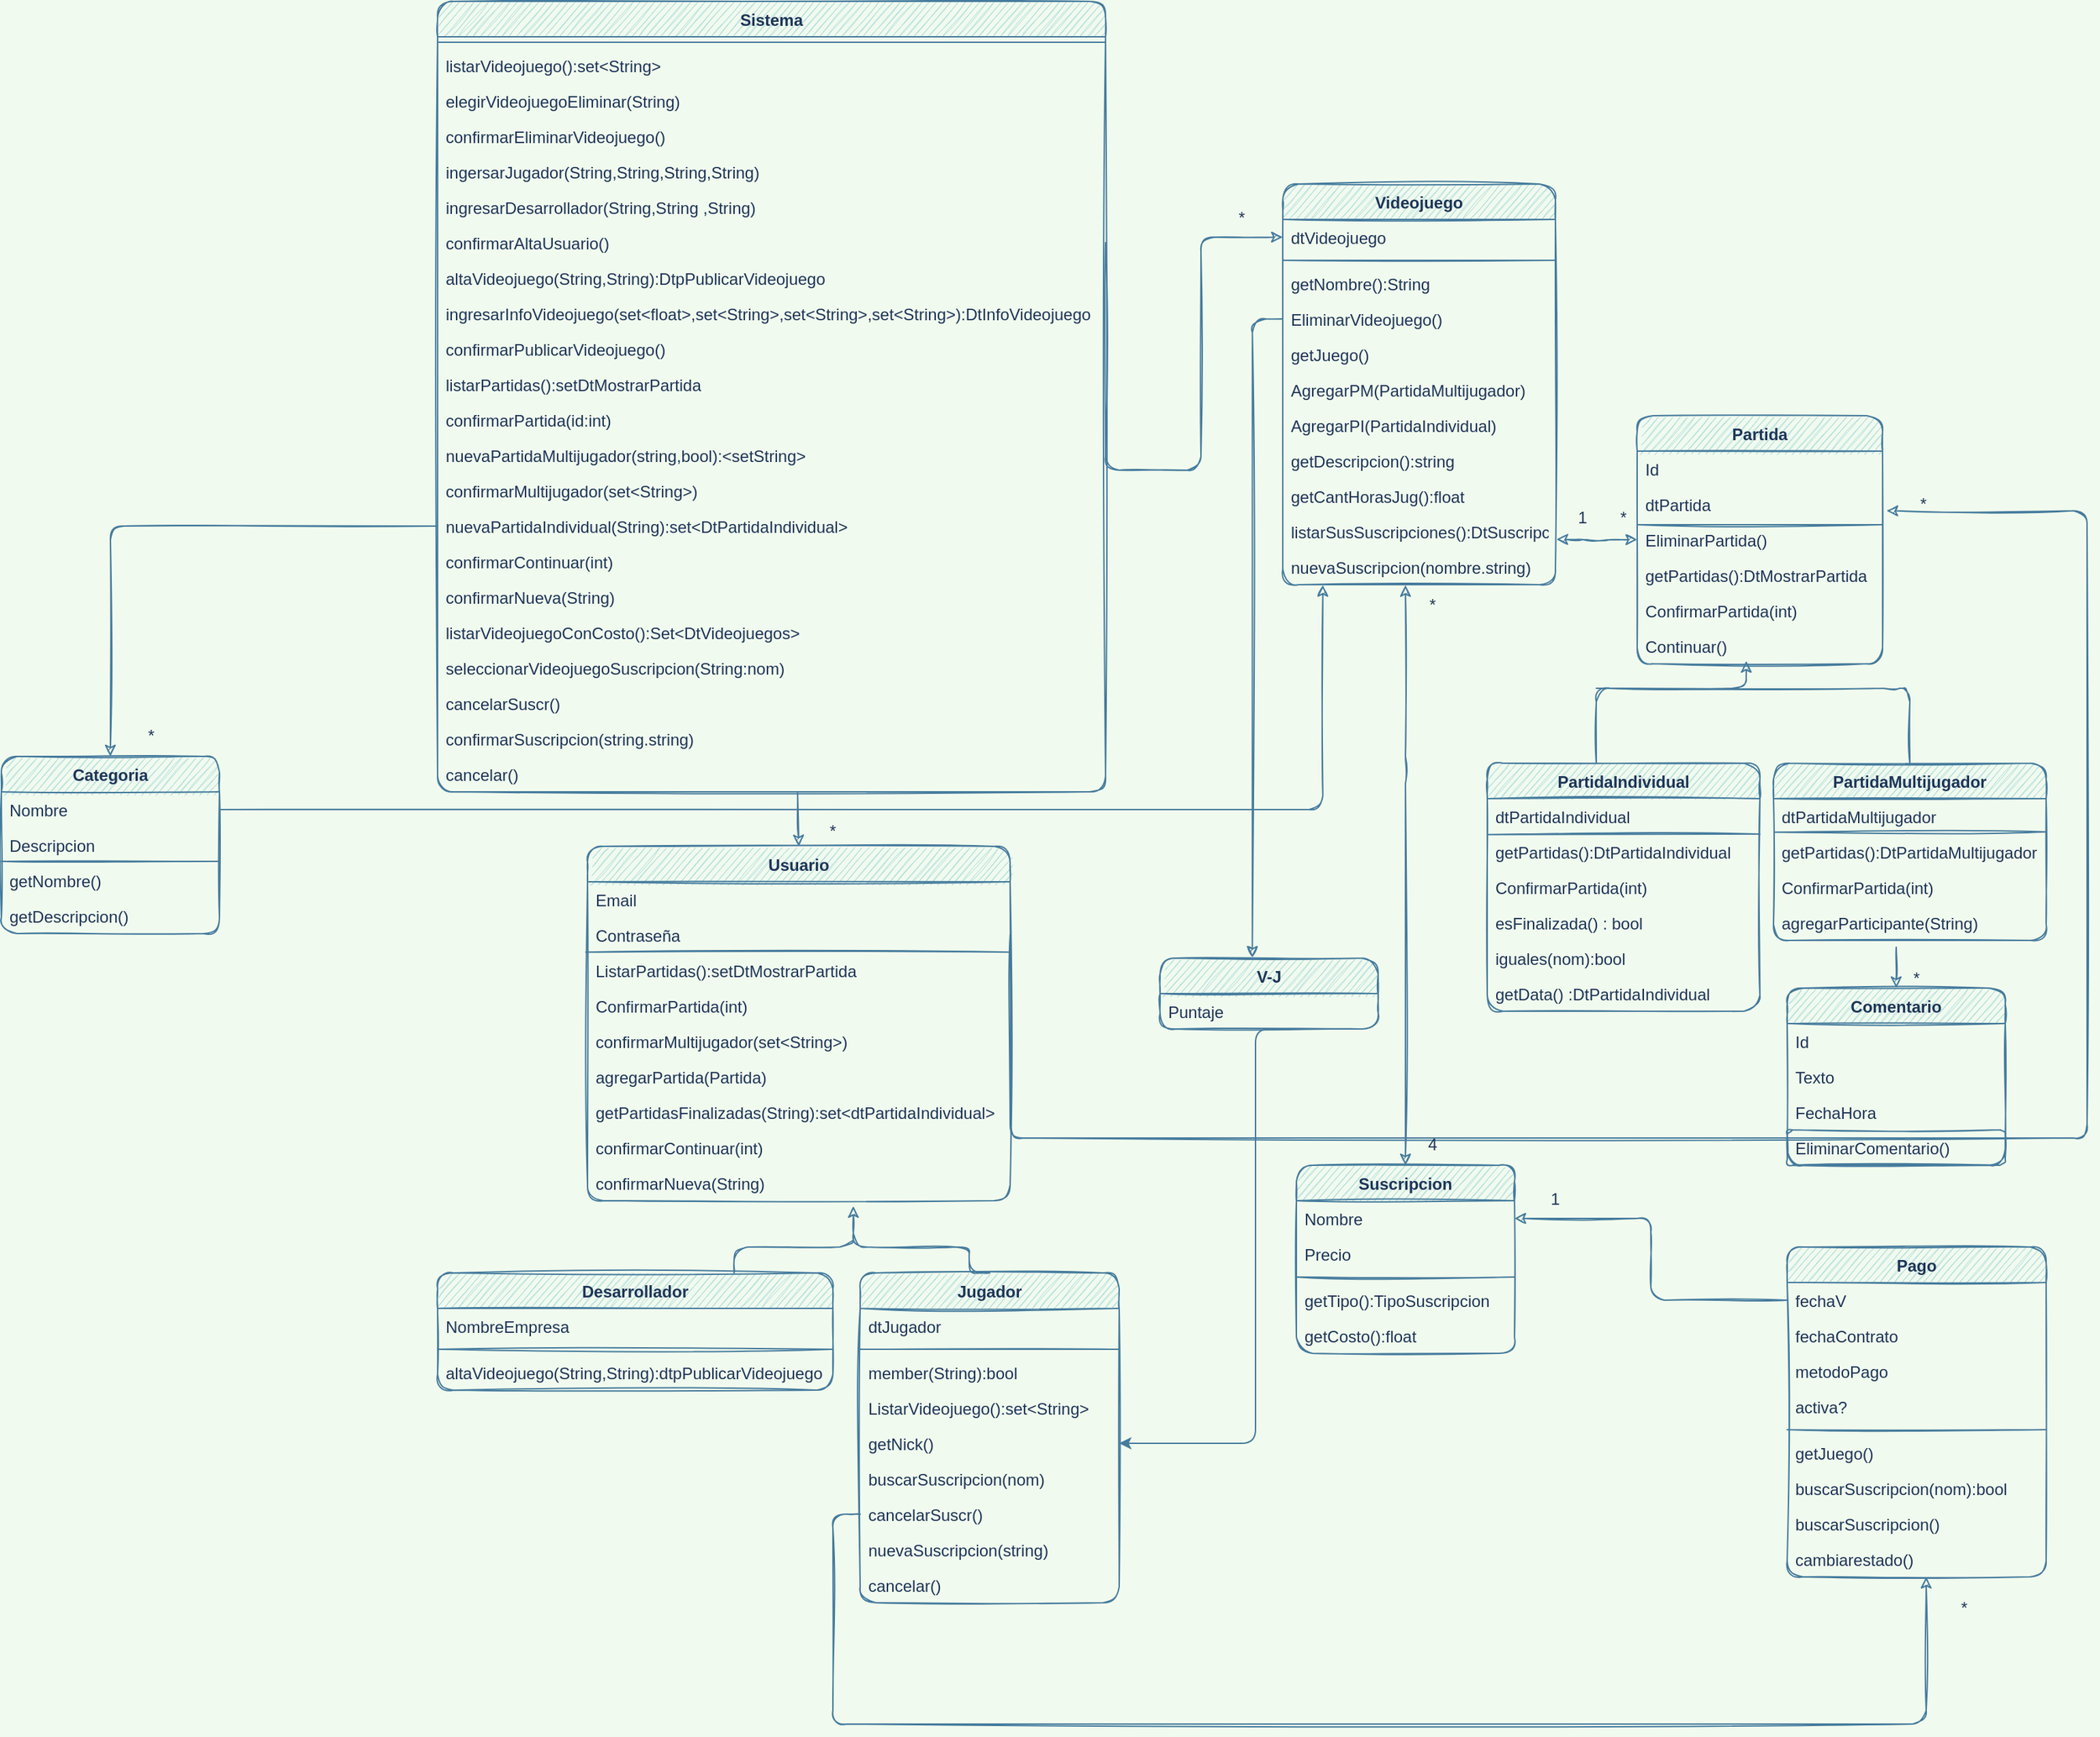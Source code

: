 <mxfile version="15.7.3" type="device"><diagram id="DwYwU3ZU8zMZaToiQi0i" name="Page-1"><mxGraphModel dx="1929" dy="2034" grid="1" gridSize="10" guides="1" tooltips="1" connect="1" arrows="1" fold="1" page="1" pageScale="1" pageWidth="827" pageHeight="1169" background="#F1FAEE" math="0" shadow="0"><root><mxCell id="0"/><mxCell id="1" parent="0"/><mxCell id="QL1wJTZvHjcyCxj9Yh9D-1" value="Sistema" style="swimlane;fontStyle=1;align=center;verticalAlign=top;childLayout=stackLayout;horizontal=1;startSize=26;horizontalStack=0;resizeParent=1;resizeParentMax=0;resizeLast=0;collapsible=1;marginBottom=0;fillColor=#A8DADC;strokeColor=#457B9D;fontColor=#1D3557;sketch=1;rounded=1;" parent="1" vertex="1"><mxGeometry x="-170" y="-234" width="490" height="580" as="geometry"/></mxCell><mxCell id="QL1wJTZvHjcyCxj9Yh9D-3" value="" style="line;strokeWidth=1;fillColor=none;align=left;verticalAlign=middle;spacingTop=-1;spacingLeft=3;spacingRight=3;rotatable=0;labelPosition=right;points=[];portConstraint=eastwest;labelBackgroundColor=#F1FAEE;strokeColor=#457B9D;fontColor=#1D3557;sketch=1;rounded=1;" parent="QL1wJTZvHjcyCxj9Yh9D-1" vertex="1"><mxGeometry y="26" width="490" height="8" as="geometry"/></mxCell><mxCell id="QL1wJTZvHjcyCxj9Yh9D-4" value="listarVideojuego():set&lt;String&gt;" style="text;strokeColor=none;fillColor=none;align=left;verticalAlign=top;spacingLeft=4;spacingRight=4;overflow=hidden;rotatable=0;points=[[0,0.5],[1,0.5]];portConstraint=eastwest;fontColor=#1D3557;sketch=1;rounded=1;" parent="QL1wJTZvHjcyCxj9Yh9D-1" vertex="1"><mxGeometry y="34" width="490" height="26" as="geometry"/></mxCell><mxCell id="QL1wJTZvHjcyCxj9Yh9D-12" value="elegirVideojuegoEliminar(String)" style="text;strokeColor=none;fillColor=none;align=left;verticalAlign=top;spacingLeft=4;spacingRight=4;overflow=hidden;rotatable=0;points=[[0,0.5],[1,0.5]];portConstraint=eastwest;fontColor=#1D3557;sketch=1;rounded=1;" parent="QL1wJTZvHjcyCxj9Yh9D-1" vertex="1"><mxGeometry y="60" width="490" height="26" as="geometry"/></mxCell><mxCell id="QL1wJTZvHjcyCxj9Yh9D-13" value="confirmarEliminarVideojuego()" style="text;strokeColor=none;fillColor=none;align=left;verticalAlign=top;spacingLeft=4;spacingRight=4;overflow=hidden;rotatable=0;points=[[0,0.5],[1,0.5]];portConstraint=eastwest;fontColor=#1D3557;sketch=1;rounded=1;" parent="QL1wJTZvHjcyCxj9Yh9D-1" vertex="1"><mxGeometry y="86" width="490" height="26" as="geometry"/></mxCell><mxCell id="QL1wJTZvHjcyCxj9Yh9D-95" value="ingersarJugador(String,String,String,String)" style="text;strokeColor=none;fillColor=none;align=left;verticalAlign=top;spacingLeft=4;spacingRight=4;overflow=hidden;rotatable=0;points=[[0,0.5],[1,0.5]];portConstraint=eastwest;fontColor=#1D3557;sketch=1;rounded=1;" parent="QL1wJTZvHjcyCxj9Yh9D-1" vertex="1"><mxGeometry y="112" width="490" height="26" as="geometry"/></mxCell><mxCell id="QL1wJTZvHjcyCxj9Yh9D-97" value="ingresarDesarrollador(String,String ,String)" style="text;strokeColor=none;fillColor=none;align=left;verticalAlign=top;spacingLeft=4;spacingRight=4;overflow=hidden;rotatable=0;points=[[0,0.5],[1,0.5]];portConstraint=eastwest;fontColor=#1D3557;sketch=1;rounded=1;" parent="QL1wJTZvHjcyCxj9Yh9D-1" vertex="1"><mxGeometry y="138" width="490" height="26" as="geometry"/></mxCell><mxCell id="QL1wJTZvHjcyCxj9Yh9D-120" value="confirmarAltaUsuario()" style="text;strokeColor=none;fillColor=none;align=left;verticalAlign=top;spacingLeft=4;spacingRight=4;overflow=hidden;rotatable=0;points=[[0,0.5],[1,0.5]];portConstraint=eastwest;fontColor=#1D3557;sketch=1;rounded=1;" parent="QL1wJTZvHjcyCxj9Yh9D-1" vertex="1"><mxGeometry y="164" width="490" height="26" as="geometry"/></mxCell><mxCell id="QL1wJTZvHjcyCxj9Yh9D-125" value="altaVideojuego(String,String):DtpPublicarVideojuego" style="text;strokeColor=none;fillColor=none;align=left;verticalAlign=top;spacingLeft=4;spacingRight=4;overflow=hidden;rotatable=0;points=[[0,0.5],[1,0.5]];portConstraint=eastwest;fontColor=#1D3557;sketch=1;rounded=1;" parent="QL1wJTZvHjcyCxj9Yh9D-1" vertex="1"><mxGeometry y="190" width="490" height="26" as="geometry"/></mxCell><mxCell id="QL1wJTZvHjcyCxj9Yh9D-155" value="ingresarInfoVideojuego(set&lt;float&gt;,set&lt;String&gt;,set&lt;String&gt;,set&lt;String&gt;):DtInfoVideojuego" style="text;strokeColor=none;fillColor=none;align=left;verticalAlign=top;spacingLeft=4;spacingRight=4;overflow=hidden;rotatable=0;points=[[0,0.5],[1,0.5]];portConstraint=eastwest;fontColor=#1D3557;sketch=1;rounded=1;" parent="QL1wJTZvHjcyCxj9Yh9D-1" vertex="1"><mxGeometry y="216" width="490" height="26" as="geometry"/></mxCell><mxCell id="QL1wJTZvHjcyCxj9Yh9D-156" value="confirmarPublicarVideojuego()" style="text;strokeColor=none;fillColor=none;align=left;verticalAlign=top;spacingLeft=4;spacingRight=4;overflow=hidden;rotatable=0;points=[[0,0.5],[1,0.5]];portConstraint=eastwest;fontColor=#1D3557;sketch=1;rounded=1;" parent="QL1wJTZvHjcyCxj9Yh9D-1" vertex="1"><mxGeometry y="242" width="490" height="26" as="geometry"/></mxCell><mxCell id="QL1wJTZvHjcyCxj9Yh9D-157" value="listarPartidas():setDtMostrarPartida" style="text;strokeColor=none;fillColor=none;align=left;verticalAlign=top;spacingLeft=4;spacingRight=4;overflow=hidden;rotatable=0;points=[[0,0.5],[1,0.5]];portConstraint=eastwest;fontColor=#1D3557;sketch=1;rounded=1;" parent="QL1wJTZvHjcyCxj9Yh9D-1" vertex="1"><mxGeometry y="268" width="490" height="26" as="geometry"/></mxCell><mxCell id="QL1wJTZvHjcyCxj9Yh9D-187" value="confirmarPartida(id:int)" style="text;strokeColor=none;fillColor=none;align=left;verticalAlign=top;spacingLeft=4;spacingRight=4;overflow=hidden;rotatable=0;points=[[0,0.5],[1,0.5]];portConstraint=eastwest;fontColor=#1D3557;sketch=1;rounded=1;" parent="QL1wJTZvHjcyCxj9Yh9D-1" vertex="1"><mxGeometry y="294" width="490" height="26" as="geometry"/></mxCell><mxCell id="C5XiFZou4VctJ8rSQoty-22" value="nuevaPartidaMultijugador(string,bool):&lt;setString&gt;" style="text;strokeColor=none;fillColor=none;align=left;verticalAlign=top;spacingLeft=4;spacingRight=4;overflow=hidden;rotatable=0;points=[[0,0.5],[1,0.5]];portConstraint=eastwest;fontColor=#1D3557;sketch=1;rounded=1;" parent="QL1wJTZvHjcyCxj9Yh9D-1" vertex="1"><mxGeometry y="320" width="490" height="26" as="geometry"/></mxCell><mxCell id="C5XiFZou4VctJ8rSQoty-24" value="confirmarMultijugador(set&lt;String&gt;)" style="text;strokeColor=none;fillColor=none;align=left;verticalAlign=top;spacingLeft=4;spacingRight=4;overflow=hidden;rotatable=0;points=[[0,0.5],[1,0.5]];portConstraint=eastwest;fontColor=#1D3557;sketch=1;rounded=1;" parent="QL1wJTZvHjcyCxj9Yh9D-1" vertex="1"><mxGeometry y="346" width="490" height="26" as="geometry"/></mxCell><mxCell id="C5XiFZou4VctJ8rSQoty-29" value="nuevaPartidaIndividual(String):set&lt;DtPartidaIndividual&gt;" style="text;strokeColor=none;fillColor=none;align=left;verticalAlign=top;spacingLeft=4;spacingRight=4;overflow=hidden;rotatable=0;points=[[0,0.5],[1,0.5]];portConstraint=eastwest;fontColor=#1D3557;sketch=1;rounded=1;" parent="QL1wJTZvHjcyCxj9Yh9D-1" vertex="1"><mxGeometry y="372" width="490" height="26" as="geometry"/></mxCell><mxCell id="C5XiFZou4VctJ8rSQoty-36" value="confirmarContinuar(int)" style="text;strokeColor=none;fillColor=none;align=left;verticalAlign=top;spacingLeft=4;spacingRight=4;overflow=hidden;rotatable=0;points=[[0,0.5],[1,0.5]];portConstraint=eastwest;fontColor=#1D3557;sketch=1;rounded=1;" parent="QL1wJTZvHjcyCxj9Yh9D-1" vertex="1"><mxGeometry y="398" width="490" height="26" as="geometry"/></mxCell><mxCell id="C5XiFZou4VctJ8rSQoty-41" value="confirmarNueva(String)" style="text;strokeColor=none;fillColor=none;align=left;verticalAlign=top;spacingLeft=4;spacingRight=4;overflow=hidden;rotatable=0;points=[[0,0.5],[1,0.5]];portConstraint=eastwest;fontColor=#1D3557;sketch=1;rounded=1;" parent="QL1wJTZvHjcyCxj9Yh9D-1" vertex="1"><mxGeometry y="424" width="490" height="26" as="geometry"/></mxCell><mxCell id="A6i0lLrPdNriox_6P2C6-1" value="listarVideojuegoConCosto():Set&lt;DtVideojuegos&gt;" style="text;strokeColor=none;fillColor=none;align=left;verticalAlign=top;spacingLeft=4;spacingRight=4;overflow=hidden;rotatable=0;points=[[0,0.5],[1,0.5]];portConstraint=eastwest;fontColor=#1D3557;sketch=1;rounded=1;" parent="QL1wJTZvHjcyCxj9Yh9D-1" vertex="1"><mxGeometry y="450" width="490" height="26" as="geometry"/></mxCell><mxCell id="A6i0lLrPdNriox_6P2C6-18" value="seleccionarVideojuegoSuscripcion(String:nom)" style="text;strokeColor=none;fillColor=none;align=left;verticalAlign=top;spacingLeft=4;spacingRight=4;overflow=hidden;rotatable=0;points=[[0,0.5],[1,0.5]];portConstraint=eastwest;fontColor=#1D3557;sketch=1;rounded=1;" parent="QL1wJTZvHjcyCxj9Yh9D-1" vertex="1"><mxGeometry y="476" width="490" height="26" as="geometry"/></mxCell><mxCell id="A6i0lLrPdNriox_6P2C6-27" value="cancelarSuscr()" style="text;strokeColor=none;fillColor=none;align=left;verticalAlign=top;spacingLeft=4;spacingRight=4;overflow=hidden;rotatable=0;points=[[0,0.5],[1,0.5]];portConstraint=eastwest;fontColor=#1D3557;sketch=1;rounded=1;" parent="QL1wJTZvHjcyCxj9Yh9D-1" vertex="1"><mxGeometry y="502" width="490" height="26" as="geometry"/></mxCell><mxCell id="A6i0lLrPdNriox_6P2C6-32" value="confirmarSuscripcion(string.string)" style="text;strokeColor=none;fillColor=none;align=left;verticalAlign=top;spacingLeft=4;spacingRight=4;overflow=hidden;rotatable=0;points=[[0,0.5],[1,0.5]];portConstraint=eastwest;fontColor=#1D3557;sketch=1;rounded=1;" parent="QL1wJTZvHjcyCxj9Yh9D-1" vertex="1"><mxGeometry y="528" width="490" height="26" as="geometry"/></mxCell><mxCell id="A6i0lLrPdNriox_6P2C6-35" value="cancelar()" style="text;strokeColor=none;fillColor=none;align=left;verticalAlign=top;spacingLeft=4;spacingRight=4;overflow=hidden;rotatable=0;points=[[0,0.5],[1,0.5]];portConstraint=eastwest;fontColor=#1D3557;sketch=1;rounded=1;" parent="QL1wJTZvHjcyCxj9Yh9D-1" vertex="1"><mxGeometry y="554" width="490" height="26" as="geometry"/></mxCell><mxCell id="QL1wJTZvHjcyCxj9Yh9D-8" value="Videojuego" style="swimlane;fontStyle=1;align=center;verticalAlign=top;childLayout=stackLayout;horizontal=1;startSize=26;horizontalStack=0;resizeParent=1;resizeParentMax=0;resizeLast=0;collapsible=1;marginBottom=0;fillColor=#A8DADC;strokeColor=#457B9D;fontColor=#1D3557;sketch=1;rounded=1;" parent="1" vertex="1"><mxGeometry x="450" y="-100" width="200" height="294" as="geometry"/></mxCell><mxCell id="QL1wJTZvHjcyCxj9Yh9D-9" value="dtVideojuego" style="text;strokeColor=none;fillColor=none;align=left;verticalAlign=top;spacingLeft=4;spacingRight=4;overflow=hidden;rotatable=0;points=[[0,0.5],[1,0.5]];portConstraint=eastwest;fontColor=#1D3557;sketch=1;rounded=1;" parent="QL1wJTZvHjcyCxj9Yh9D-8" vertex="1"><mxGeometry y="26" width="200" height="26" as="geometry"/></mxCell><mxCell id="QL1wJTZvHjcyCxj9Yh9D-10" value="" style="line;strokeWidth=1;fillColor=none;align=left;verticalAlign=middle;spacingTop=-1;spacingLeft=3;spacingRight=3;rotatable=0;labelPosition=right;points=[];portConstraint=eastwest;labelBackgroundColor=#F1FAEE;strokeColor=#457B9D;fontColor=#1D3557;sketch=1;rounded=1;" parent="QL1wJTZvHjcyCxj9Yh9D-8" vertex="1"><mxGeometry y="52" width="200" height="8" as="geometry"/></mxCell><mxCell id="QL1wJTZvHjcyCxj9Yh9D-11" value="getNombre():String" style="text;strokeColor=none;fillColor=none;align=left;verticalAlign=top;spacingLeft=4;spacingRight=4;overflow=hidden;rotatable=0;points=[[0,0.5],[1,0.5]];portConstraint=eastwest;fontColor=#1D3557;sketch=1;rounded=1;" parent="QL1wJTZvHjcyCxj9Yh9D-8" vertex="1"><mxGeometry y="60" width="200" height="26" as="geometry"/></mxCell><mxCell id="QL1wJTZvHjcyCxj9Yh9D-31" value="EliminarVideojuego()" style="text;strokeColor=none;fillColor=none;align=left;verticalAlign=top;spacingLeft=4;spacingRight=4;overflow=hidden;rotatable=0;points=[[0,0.5],[1,0.5]];portConstraint=eastwest;fontColor=#1D3557;sketch=1;rounded=1;" parent="QL1wJTZvHjcyCxj9Yh9D-8" vertex="1"><mxGeometry y="86" width="200" height="26" as="geometry"/></mxCell><mxCell id="C5XiFZou4VctJ8rSQoty-21" value="getJuego()" style="text;strokeColor=none;fillColor=none;align=left;verticalAlign=top;spacingLeft=4;spacingRight=4;overflow=hidden;rotatable=0;points=[[0,0.5],[1,0.5]];portConstraint=eastwest;fontColor=#1D3557;sketch=1;rounded=1;" parent="QL1wJTZvHjcyCxj9Yh9D-8" vertex="1"><mxGeometry y="112" width="200" height="26" as="geometry"/></mxCell><mxCell id="C5XiFZou4VctJ8rSQoty-27" value="AgregarPM(PartidaMultijugador)" style="text;strokeColor=none;fillColor=none;align=left;verticalAlign=top;spacingLeft=4;spacingRight=4;overflow=hidden;rotatable=0;points=[[0,0.5],[1,0.5]];portConstraint=eastwest;fontColor=#1D3557;sketch=1;rounded=1;" parent="QL1wJTZvHjcyCxj9Yh9D-8" vertex="1"><mxGeometry y="138" width="200" height="26" as="geometry"/></mxCell><mxCell id="C5XiFZou4VctJ8rSQoty-44" value="AgregarPI(PartidaIndividual)" style="text;strokeColor=none;fillColor=none;align=left;verticalAlign=top;spacingLeft=4;spacingRight=4;overflow=hidden;rotatable=0;points=[[0,0.5],[1,0.5]];portConstraint=eastwest;fontColor=#1D3557;sketch=1;rounded=1;" parent="QL1wJTZvHjcyCxj9Yh9D-8" vertex="1"><mxGeometry y="164" width="200" height="26" as="geometry"/></mxCell><mxCell id="A6i0lLrPdNriox_6P2C6-3" value="getDescripcion():string" style="text;strokeColor=none;fillColor=none;align=left;verticalAlign=top;spacingLeft=4;spacingRight=4;overflow=hidden;rotatable=0;points=[[0,0.5],[1,0.5]];portConstraint=eastwest;fontColor=#1D3557;sketch=1;rounded=1;" parent="QL1wJTZvHjcyCxj9Yh9D-8" vertex="1"><mxGeometry y="190" width="200" height="26" as="geometry"/></mxCell><mxCell id="A6i0lLrPdNriox_6P2C6-4" value="getCantHorasJug():float" style="text;strokeColor=none;fillColor=none;align=left;verticalAlign=top;spacingLeft=4;spacingRight=4;overflow=hidden;rotatable=0;points=[[0,0.5],[1,0.5]];portConstraint=eastwest;fontColor=#1D3557;sketch=1;rounded=1;" parent="QL1wJTZvHjcyCxj9Yh9D-8" vertex="1"><mxGeometry y="216" width="200" height="26" as="geometry"/></mxCell><mxCell id="A6i0lLrPdNriox_6P2C6-5" value="listarSusSuscripciones():DtSuscripcion" style="text;strokeColor=none;fillColor=none;align=left;verticalAlign=top;spacingLeft=4;spacingRight=4;overflow=hidden;rotatable=0;points=[[0,0.5],[1,0.5]];portConstraint=eastwest;fontColor=#1D3557;sketch=1;rounded=1;" parent="QL1wJTZvHjcyCxj9Yh9D-8" vertex="1"><mxGeometry y="242" width="200" height="26" as="geometry"/></mxCell><mxCell id="A6i0lLrPdNriox_6P2C6-33" value="nuevaSuscripcion(nombre.string)" style="text;strokeColor=none;fillColor=none;align=left;verticalAlign=top;spacingLeft=4;spacingRight=4;overflow=hidden;rotatable=0;points=[[0,0.5],[1,0.5]];portConstraint=eastwest;fontColor=#1D3557;sketch=1;rounded=1;" parent="QL1wJTZvHjcyCxj9Yh9D-8" vertex="1"><mxGeometry y="268" width="200" height="26" as="geometry"/></mxCell><mxCell id="QL1wJTZvHjcyCxj9Yh9D-15" value="Partida" style="swimlane;fontStyle=1;align=center;verticalAlign=top;childLayout=stackLayout;horizontal=1;startSize=26;horizontalStack=0;resizeParent=1;resizeParentMax=0;resizeLast=0;collapsible=1;marginBottom=0;fillColor=#A8DADC;strokeColor=#457B9D;fontColor=#1D3557;sketch=1;rounded=1;" parent="1" vertex="1"><mxGeometry x="710" y="70" width="180" height="182" as="geometry"/></mxCell><mxCell id="QL1wJTZvHjcyCxj9Yh9D-16" value="Id" style="text;strokeColor=none;fillColor=none;align=left;verticalAlign=top;spacingLeft=4;spacingRight=4;overflow=hidden;rotatable=0;points=[[0,0.5],[1,0.5]];portConstraint=eastwest;fontColor=#1D3557;sketch=1;rounded=1;" parent="QL1wJTZvHjcyCxj9Yh9D-15" vertex="1"><mxGeometry y="26" width="180" height="26" as="geometry"/></mxCell><mxCell id="QL1wJTZvHjcyCxj9Yh9D-18" value="dtPartida" style="text;strokeColor=none;fillColor=none;align=left;verticalAlign=top;spacingLeft=4;spacingRight=4;overflow=hidden;rotatable=0;points=[[0,0.5],[1,0.5]];portConstraint=eastwest;fontColor=#1D3557;sketch=1;rounded=1;" parent="QL1wJTZvHjcyCxj9Yh9D-15" vertex="1"><mxGeometry y="52" width="180" height="26" as="geometry"/></mxCell><mxCell id="QL1wJTZvHjcyCxj9Yh9D-166" value="EliminarPartida()&#10;" style="text;strokeColor=none;fillColor=none;align=left;verticalAlign=top;spacingLeft=4;spacingRight=4;overflow=hidden;rotatable=0;points=[[0,0.5],[1,0.5]];portConstraint=eastwest;fontColor=#1D3557;sketch=1;rounded=1;" parent="QL1wJTZvHjcyCxj9Yh9D-15" vertex="1"><mxGeometry y="78" width="180" height="26" as="geometry"/></mxCell><mxCell id="QL1wJTZvHjcyCxj9Yh9D-167" value="getPartidas():DtMostrarPartida" style="text;strokeColor=none;fillColor=none;align=left;verticalAlign=top;spacingLeft=4;spacingRight=4;overflow=hidden;rotatable=0;points=[[0,0.5],[1,0.5]];portConstraint=eastwest;fontColor=#1D3557;sketch=1;rounded=1;" parent="QL1wJTZvHjcyCxj9Yh9D-15" vertex="1"><mxGeometry y="104" width="180" height="26" as="geometry"/></mxCell><mxCell id="QL1wJTZvHjcyCxj9Yh9D-168" value="" style="endArrow=none;html=1;rounded=1;labelBackgroundColor=#F1FAEE;strokeColor=#457B9D;fontColor=#1D3557;sketch=1;" parent="QL1wJTZvHjcyCxj9Yh9D-15" edge="1"><mxGeometry width="50" height="50" relative="1" as="geometry"><mxPoint y="80" as="sourcePoint"/><mxPoint x="180" y="80" as="targetPoint"/></mxGeometry></mxCell><mxCell id="QL1wJTZvHjcyCxj9Yh9D-188" value="ConfirmarPartida(int)" style="text;strokeColor=none;fillColor=none;align=left;verticalAlign=top;spacingLeft=4;spacingRight=4;overflow=hidden;rotatable=0;points=[[0,0.5],[1,0.5]];portConstraint=eastwest;fontColor=#1D3557;sketch=1;rounded=1;" parent="QL1wJTZvHjcyCxj9Yh9D-15" vertex="1"><mxGeometry y="130" width="180" height="26" as="geometry"/></mxCell><mxCell id="C5XiFZou4VctJ8rSQoty-40" value="Continuar()" style="text;strokeColor=none;fillColor=none;align=left;verticalAlign=top;spacingLeft=4;spacingRight=4;overflow=hidden;rotatable=0;points=[[0,0.5],[1,0.5]];portConstraint=eastwest;fontColor=#1D3557;sketch=1;rounded=1;" parent="QL1wJTZvHjcyCxj9Yh9D-15" vertex="1"><mxGeometry y="156" width="180" height="26" as="geometry"/></mxCell><mxCell id="QL1wJTZvHjcyCxj9Yh9D-45" style="edgeStyle=orthogonalEdgeStyle;rounded=1;orthogonalLoop=1;jettySize=auto;html=1;exitX=0.5;exitY=0;exitDx=0;exitDy=0;labelBackgroundColor=#F1FAEE;strokeColor=#457B9D;fontColor=#1D3557;sketch=1;" parent="1" edge="1"><mxGeometry relative="1" as="geometry"><mxPoint x="790" y="250" as="targetPoint"/><mxPoint x="680" y="325" as="sourcePoint"/><Array as="points"><mxPoint x="680" y="270"/><mxPoint x="790" y="270"/></Array></mxGeometry></mxCell><mxCell id="QL1wJTZvHjcyCxj9Yh9D-50" style="edgeStyle=orthogonalEdgeStyle;rounded=1;orthogonalLoop=1;jettySize=auto;html=1;exitX=0.5;exitY=0;exitDx=0;exitDy=0;endArrow=none;endFill=0;labelBackgroundColor=#F1FAEE;strokeColor=#457B9D;fontColor=#1D3557;sketch=1;" parent="1" source="QL1wJTZvHjcyCxj9Yh9D-41" edge="1"><mxGeometry relative="1" as="geometry"><mxPoint x="680" y="270" as="targetPoint"/><Array as="points"><mxPoint x="900" y="270"/><mxPoint x="680" y="270"/></Array></mxGeometry></mxCell><mxCell id="QL1wJTZvHjcyCxj9Yh9D-41" value="PartidaMultijugador" style="swimlane;fontStyle=1;align=center;verticalAlign=top;childLayout=stackLayout;horizontal=1;startSize=26;horizontalStack=0;resizeParent=1;resizeParentMax=0;resizeLast=0;collapsible=1;marginBottom=0;fillColor=#A8DADC;strokeColor=#457B9D;fontColor=#1D3557;sketch=1;rounded=1;" parent="1" vertex="1"><mxGeometry x="810" y="325" width="200" height="130" as="geometry"/></mxCell><mxCell id="QL1wJTZvHjcyCxj9Yh9D-42" value="dtPartidaMultijugador" style="text;strokeColor=none;fillColor=none;align=left;verticalAlign=top;spacingLeft=4;spacingRight=4;overflow=hidden;rotatable=0;points=[[0,0.5],[1,0.5]];portConstraint=eastwest;fontColor=#1D3557;sketch=1;rounded=1;" parent="QL1wJTZvHjcyCxj9Yh9D-41" vertex="1"><mxGeometry y="26" width="200" height="26" as="geometry"/></mxCell><mxCell id="QL1wJTZvHjcyCxj9Yh9D-185" value="" style="endArrow=none;html=1;rounded=1;entryX=0.002;entryY=-0.051;entryDx=0;entryDy=0;entryPerimeter=0;exitX=1;exitY=0.936;exitDx=0;exitDy=0;exitPerimeter=0;labelBackgroundColor=#F1FAEE;strokeColor=#457B9D;fontColor=#1D3557;sketch=1;" parent="QL1wJTZvHjcyCxj9Yh9D-41" source="QL1wJTZvHjcyCxj9Yh9D-42" target="QL1wJTZvHjcyCxj9Yh9D-171" edge="1"><mxGeometry width="50" height="50" relative="1" as="geometry"><mxPoint x="199.8" y="50.998" as="sourcePoint"/><mxPoint y="51.986" as="targetPoint"/></mxGeometry></mxCell><mxCell id="QL1wJTZvHjcyCxj9Yh9D-171" value="getPartidas():DtPartidaMultijugador" style="text;strokeColor=none;fillColor=none;align=left;verticalAlign=top;spacingLeft=4;spacingRight=4;overflow=hidden;rotatable=0;points=[[0,0.5],[1,0.5]];portConstraint=eastwest;fontColor=#1D3557;sketch=1;rounded=1;" parent="QL1wJTZvHjcyCxj9Yh9D-41" vertex="1"><mxGeometry y="52" width="200" height="26" as="geometry"/></mxCell><mxCell id="QL1wJTZvHjcyCxj9Yh9D-190" value="ConfirmarPartida(int)" style="text;strokeColor=none;fillColor=none;align=left;verticalAlign=top;spacingLeft=4;spacingRight=4;overflow=hidden;rotatable=0;points=[[0,0.5],[1,0.5]];portConstraint=eastwest;fontColor=#1D3557;sketch=1;rounded=1;" parent="QL1wJTZvHjcyCxj9Yh9D-41" vertex="1"><mxGeometry y="78" width="200" height="26" as="geometry"/></mxCell><mxCell id="C5XiFZou4VctJ8rSQoty-26" value="agregarParticipante(String)" style="text;strokeColor=none;fillColor=none;align=left;verticalAlign=top;spacingLeft=4;spacingRight=4;overflow=hidden;rotatable=0;points=[[0,0.5],[1,0.5]];portConstraint=eastwest;fontColor=#1D3557;sketch=1;rounded=1;" parent="QL1wJTZvHjcyCxj9Yh9D-41" vertex="1"><mxGeometry y="104" width="200" height="26" as="geometry"/></mxCell><mxCell id="QL1wJTZvHjcyCxj9Yh9D-164" style="edgeStyle=orthogonalEdgeStyle;rounded=1;orthogonalLoop=1;jettySize=auto;html=1;exitX=0.5;exitY=0;exitDx=0;exitDy=0;startArrow=classic;startFill=1;endArrow=none;endFill=0;labelBackgroundColor=#F1FAEE;strokeColor=#457B9D;fontColor=#1D3557;sketch=1;" parent="1" source="QL1wJTZvHjcyCxj9Yh9D-51" edge="1"><mxGeometry relative="1" as="geometry"><mxPoint x="900" y="460" as="targetPoint"/></mxGeometry></mxCell><mxCell id="QL1wJTZvHjcyCxj9Yh9D-51" value="Comentario" style="swimlane;fontStyle=1;align=center;verticalAlign=top;childLayout=stackLayout;horizontal=1;startSize=26;horizontalStack=0;resizeParent=1;resizeParentMax=0;resizeLast=0;collapsible=1;marginBottom=0;fillColor=#A8DADC;strokeColor=#457B9D;fontColor=#1D3557;sketch=1;rounded=1;" parent="1" vertex="1"><mxGeometry x="820" y="490" width="160" height="130" as="geometry"/></mxCell><mxCell id="QL1wJTZvHjcyCxj9Yh9D-52" value="Id" style="text;strokeColor=none;fillColor=none;align=left;verticalAlign=top;spacingLeft=4;spacingRight=4;overflow=hidden;rotatable=0;points=[[0,0.5],[1,0.5]];portConstraint=eastwest;fontColor=#1D3557;sketch=1;rounded=1;" parent="QL1wJTZvHjcyCxj9Yh9D-51" vertex="1"><mxGeometry y="26" width="160" height="26" as="geometry"/></mxCell><mxCell id="QL1wJTZvHjcyCxj9Yh9D-53" value="Texto" style="text;strokeColor=none;fillColor=none;align=left;verticalAlign=top;spacingLeft=4;spacingRight=4;overflow=hidden;rotatable=0;points=[[0,0.5],[1,0.5]];portConstraint=eastwest;fontColor=#1D3557;sketch=1;rounded=1;" parent="QL1wJTZvHjcyCxj9Yh9D-51" vertex="1"><mxGeometry y="52" width="160" height="26" as="geometry"/></mxCell><mxCell id="QL1wJTZvHjcyCxj9Yh9D-54" value="FechaHora" style="text;strokeColor=none;fillColor=none;align=left;verticalAlign=top;spacingLeft=4;spacingRight=4;overflow=hidden;rotatable=0;points=[[0,0.5],[1,0.5]];portConstraint=eastwest;fontColor=#1D3557;sketch=1;rounded=1;" parent="QL1wJTZvHjcyCxj9Yh9D-51" vertex="1"><mxGeometry y="78" width="160" height="26" as="geometry"/></mxCell><mxCell id="QL1wJTZvHjcyCxj9Yh9D-55" value="EliminarComentario()" style="text;strokeColor=#457B9D;fillColor=none;align=left;verticalAlign=top;spacingLeft=4;spacingRight=4;overflow=hidden;rotatable=0;points=[[0,0.5],[1,0.5]];portConstraint=eastwest;fontColor=#1D3557;sketch=1;rounded=1;" parent="QL1wJTZvHjcyCxj9Yh9D-51" vertex="1"><mxGeometry y="104" width="160" height="26" as="geometry"/></mxCell><mxCell id="A6i0lLrPdNriox_6P2C6-40" style="edgeStyle=orthogonalEdgeStyle;rounded=1;orthogonalLoop=1;jettySize=auto;html=1;exitX=0.5;exitY=0;exitDx=0;exitDy=0;entryX=0.45;entryY=1.013;entryDx=0;entryDy=0;entryPerimeter=0;endArrow=classic;endFill=1;startArrow=classic;startFill=1;labelBackgroundColor=#F1FAEE;strokeColor=#457B9D;fontColor=#1D3557;sketch=1;" parent="1" source="QL1wJTZvHjcyCxj9Yh9D-57" target="A6i0lLrPdNriox_6P2C6-33" edge="1"><mxGeometry relative="1" as="geometry"><Array as="points"><mxPoint x="540" y="330"/><mxPoint x="540" y="330"/></Array></mxGeometry></mxCell><mxCell id="QL1wJTZvHjcyCxj9Yh9D-57" value="Suscripcion" style="swimlane;fontStyle=1;align=center;verticalAlign=top;childLayout=stackLayout;horizontal=1;startSize=26;horizontalStack=0;resizeParent=1;resizeParentMax=0;resizeLast=0;collapsible=1;marginBottom=0;fillColor=#A8DADC;strokeColor=#457B9D;fontColor=#1D3557;sketch=1;rounded=1;" parent="1" vertex="1"><mxGeometry x="460" y="620" width="160" height="138" as="geometry"/></mxCell><mxCell id="QL1wJTZvHjcyCxj9Yh9D-58" value="Nombre" style="text;strokeColor=none;fillColor=none;align=left;verticalAlign=top;spacingLeft=4;spacingRight=4;overflow=hidden;rotatable=0;points=[[0,0.5],[1,0.5]];portConstraint=eastwest;fontColor=#1D3557;sketch=1;rounded=1;" parent="QL1wJTZvHjcyCxj9Yh9D-57" vertex="1"><mxGeometry y="26" width="160" height="26" as="geometry"/></mxCell><mxCell id="QL1wJTZvHjcyCxj9Yh9D-60" value="Precio" style="text;strokeColor=none;fillColor=none;align=left;verticalAlign=top;spacingLeft=4;spacingRight=4;overflow=hidden;rotatable=0;points=[[0,0.5],[1,0.5]];portConstraint=eastwest;fontColor=#1D3557;sketch=1;rounded=1;" parent="QL1wJTZvHjcyCxj9Yh9D-57" vertex="1"><mxGeometry y="52" width="160" height="26" as="geometry"/></mxCell><mxCell id="A6i0lLrPdNriox_6P2C6-17" value="" style="line;strokeWidth=1;fillColor=none;align=left;verticalAlign=middle;spacingTop=-1;spacingLeft=3;spacingRight=3;rotatable=0;labelPosition=right;points=[];portConstraint=eastwest;labelBackgroundColor=#F1FAEE;strokeColor=#457B9D;fontColor=#1D3557;sketch=1;rounded=1;" parent="QL1wJTZvHjcyCxj9Yh9D-57" vertex="1"><mxGeometry y="78" width="160" height="8" as="geometry"/></mxCell><mxCell id="A6i0lLrPdNriox_6P2C6-15" value="getTipo():TipoSuscripcion" style="text;strokeColor=none;fillColor=none;align=left;verticalAlign=top;spacingLeft=4;spacingRight=4;overflow=hidden;rotatable=0;points=[[0,0.5],[1,0.5]];portConstraint=eastwest;fontColor=#1D3557;sketch=1;rounded=1;" parent="QL1wJTZvHjcyCxj9Yh9D-57" vertex="1"><mxGeometry y="86" width="160" height="26" as="geometry"/></mxCell><mxCell id="A6i0lLrPdNriox_6P2C6-16" value="getCosto():float" style="text;strokeColor=none;fillColor=none;align=left;verticalAlign=top;spacingLeft=4;spacingRight=4;overflow=hidden;rotatable=0;points=[[0,0.5],[1,0.5]];portConstraint=eastwest;fontColor=#1D3557;sketch=1;rounded=1;" parent="QL1wJTZvHjcyCxj9Yh9D-57" vertex="1"><mxGeometry y="112" width="160" height="26" as="geometry"/></mxCell><mxCell id="A6i0lLrPdNriox_6P2C6-45" style="edgeStyle=orthogonalEdgeStyle;rounded=1;orthogonalLoop=1;jettySize=auto;html=1;exitX=0.5;exitY=0;exitDx=0;exitDy=0;entryX=0.539;entryY=1.033;entryDx=0;entryDy=0;entryPerimeter=0;startArrow=classic;startFill=1;endArrow=none;endFill=0;labelBackgroundColor=#F1FAEE;strokeColor=#457B9D;fontColor=#1D3557;sketch=1;" parent="1" source="QL1wJTZvHjcyCxj9Yh9D-90" target="A6i0lLrPdNriox_6P2C6-35" edge="1"><mxGeometry relative="1" as="geometry"/></mxCell><mxCell id="QL1wJTZvHjcyCxj9Yh9D-90" value="Usuario" style="swimlane;fontStyle=1;align=center;verticalAlign=top;childLayout=stackLayout;horizontal=1;startSize=26;horizontalStack=0;resizeParent=1;resizeParentMax=0;resizeLast=0;collapsible=1;marginBottom=0;fillColor=#A8DADC;strokeColor=#457B9D;fontColor=#1D3557;sketch=1;rounded=1;" parent="1" vertex="1"><mxGeometry x="-60" y="386" width="310" height="260" as="geometry"/></mxCell><mxCell id="QL1wJTZvHjcyCxj9Yh9D-91" value="Email" style="text;strokeColor=none;fillColor=none;align=left;verticalAlign=top;spacingLeft=4;spacingRight=4;overflow=hidden;rotatable=0;points=[[0,0.5],[1,0.5]];portConstraint=eastwest;fontColor=#1D3557;sketch=1;rounded=1;" parent="QL1wJTZvHjcyCxj9Yh9D-90" vertex="1"><mxGeometry y="26" width="310" height="26" as="geometry"/></mxCell><mxCell id="QL1wJTZvHjcyCxj9Yh9D-113" value="Contraseña" style="text;strokeColor=none;fillColor=none;align=left;verticalAlign=top;spacingLeft=4;spacingRight=4;overflow=hidden;rotatable=0;points=[[0,0.5],[1,0.5]];portConstraint=eastwest;fontColor=#1D3557;sketch=1;rounded=1;" parent="QL1wJTZvHjcyCxj9Yh9D-90" vertex="1"><mxGeometry y="52" width="310" height="26" as="geometry"/></mxCell><mxCell id="QL1wJTZvHjcyCxj9Yh9D-158" value="ListarPartidas():setDtMostrarPartida" style="text;strokeColor=none;fillColor=none;align=left;verticalAlign=top;spacingLeft=4;spacingRight=4;overflow=hidden;rotatable=0;points=[[0,0.5],[1,0.5]];portConstraint=eastwest;fontColor=#1D3557;sketch=1;rounded=1;" parent="QL1wJTZvHjcyCxj9Yh9D-90" vertex="1"><mxGeometry y="78" width="310" height="26" as="geometry"/></mxCell><mxCell id="QL1wJTZvHjcyCxj9Yh9D-159" value="ConfirmarPartida(int)" style="text;strokeColor=none;fillColor=none;align=left;verticalAlign=top;spacingLeft=4;spacingRight=4;overflow=hidden;rotatable=0;points=[[0,0.5],[1,0.5]];portConstraint=eastwest;fontColor=#1D3557;sketch=1;rounded=1;" parent="QL1wJTZvHjcyCxj9Yh9D-90" vertex="1"><mxGeometry y="104" width="310" height="26" as="geometry"/></mxCell><mxCell id="QL1wJTZvHjcyCxj9Yh9D-161" value="" style="endArrow=none;html=1;rounded=1;exitX=-0.004;exitY=-0.016;exitDx=0;exitDy=0;exitPerimeter=0;entryX=0.998;entryY=-0.016;entryDx=0;entryDy=0;entryPerimeter=0;labelBackgroundColor=#F1FAEE;strokeColor=#457B9D;fontColor=#1D3557;sketch=1;" parent="QL1wJTZvHjcyCxj9Yh9D-90" source="QL1wJTZvHjcyCxj9Yh9D-158" target="QL1wJTZvHjcyCxj9Yh9D-158" edge="1"><mxGeometry width="50" height="50" relative="1" as="geometry"><mxPoint x="90" y="60" as="sourcePoint"/><mxPoint x="140" y="10" as="targetPoint"/></mxGeometry></mxCell><mxCell id="C5XiFZou4VctJ8rSQoty-25" value="confirmarMultijugador(set&lt;String&gt;)" style="text;strokeColor=none;fillColor=none;align=left;verticalAlign=top;spacingLeft=4;spacingRight=4;overflow=hidden;rotatable=0;points=[[0,0.5],[1,0.5]];portConstraint=eastwest;fontColor=#1D3557;sketch=1;rounded=1;" parent="QL1wJTZvHjcyCxj9Yh9D-90" vertex="1"><mxGeometry y="130" width="310" height="26" as="geometry"/></mxCell><mxCell id="C5XiFZou4VctJ8rSQoty-28" value="agregarPartida(Partida)" style="text;strokeColor=none;fillColor=none;align=left;verticalAlign=top;spacingLeft=4;spacingRight=4;overflow=hidden;rotatable=0;points=[[0,0.5],[1,0.5]];portConstraint=eastwest;fontColor=#1D3557;sketch=1;rounded=1;" parent="QL1wJTZvHjcyCxj9Yh9D-90" vertex="1"><mxGeometry y="156" width="310" height="26" as="geometry"/></mxCell><mxCell id="C5XiFZou4VctJ8rSQoty-30" value="getPartidasFinalizadas(String):set&lt;dtPartidaIndividual&gt;" style="text;strokeColor=none;fillColor=none;align=left;verticalAlign=top;spacingLeft=4;spacingRight=4;overflow=hidden;rotatable=0;points=[[0,0.5],[1,0.5]];portConstraint=eastwest;fontColor=#1D3557;sketch=1;rounded=1;" parent="QL1wJTZvHjcyCxj9Yh9D-90" vertex="1"><mxGeometry y="182" width="310" height="26" as="geometry"/></mxCell><mxCell id="C5XiFZou4VctJ8rSQoty-38" value="confirmarContinuar(int)" style="text;strokeColor=none;fillColor=none;align=left;verticalAlign=top;spacingLeft=4;spacingRight=4;overflow=hidden;rotatable=0;points=[[0,0.5],[1,0.5]];portConstraint=eastwest;fontColor=#1D3557;sketch=1;rounded=1;" parent="QL1wJTZvHjcyCxj9Yh9D-90" vertex="1"><mxGeometry y="208" width="310" height="26" as="geometry"/></mxCell><mxCell id="C5XiFZou4VctJ8rSQoty-43" value="confirmarNueva(String)" style="text;strokeColor=none;fillColor=none;align=left;verticalAlign=top;spacingLeft=4;spacingRight=4;overflow=hidden;rotatable=0;points=[[0,0.5],[1,0.5]];portConstraint=eastwest;fontColor=#1D3557;sketch=1;rounded=1;" parent="QL1wJTZvHjcyCxj9Yh9D-90" vertex="1"><mxGeometry y="234" width="310" height="26" as="geometry"/></mxCell><mxCell id="QL1wJTZvHjcyCxj9Yh9D-118" style="edgeStyle=orthogonalEdgeStyle;rounded=1;orthogonalLoop=1;jettySize=auto;html=1;exitX=0.75;exitY=0;exitDx=0;exitDy=0;startArrow=none;startFill=0;endArrow=none;endFill=0;labelBackgroundColor=#F1FAEE;strokeColor=#457B9D;fontColor=#1D3557;sketch=1;" parent="1" source="QL1wJTZvHjcyCxj9Yh9D-127" edge="1"><mxGeometry relative="1" as="geometry"><mxPoint x="40" y="589" as="sourcePoint"/><mxPoint x="135" y="670" as="targetPoint"/><Array as="points"><mxPoint x="48" y="680"/><mxPoint x="135" y="680"/></Array></mxGeometry></mxCell><mxCell id="QL1wJTZvHjcyCxj9Yh9D-119" style="edgeStyle=orthogonalEdgeStyle;rounded=1;orthogonalLoop=1;jettySize=auto;html=1;exitX=0.5;exitY=0;exitDx=0;exitDy=0;startArrow=none;startFill=0;endArrow=classic;endFill=1;labelBackgroundColor=#F1FAEE;strokeColor=#457B9D;fontColor=#1D3557;sketch=1;" parent="1" source="QL1wJTZvHjcyCxj9Yh9D-114" edge="1"><mxGeometry relative="1" as="geometry"><mxPoint x="135" y="650" as="targetPoint"/><Array as="points"><mxPoint x="220" y="699"/><mxPoint x="220" y="680"/><mxPoint x="135" y="680"/></Array></mxGeometry></mxCell><mxCell id="QL1wJTZvHjcyCxj9Yh9D-114" value="Jugador" style="swimlane;fontStyle=1;align=center;verticalAlign=top;childLayout=stackLayout;horizontal=1;startSize=26;horizontalStack=0;resizeParent=1;resizeParentMax=0;resizeLast=0;collapsible=1;marginBottom=0;fillColor=#A8DADC;strokeColor=#457B9D;fontColor=#1D3557;sketch=1;rounded=1;" parent="1" vertex="1"><mxGeometry x="140" y="699" width="190" height="242" as="geometry"/></mxCell><mxCell id="QL1wJTZvHjcyCxj9Yh9D-115" value="dtJugador" style="text;strokeColor=none;fillColor=none;align=left;verticalAlign=top;spacingLeft=4;spacingRight=4;overflow=hidden;rotatable=0;points=[[0,0.5],[1,0.5]];portConstraint=eastwest;fontColor=#1D3557;sketch=1;rounded=1;" parent="QL1wJTZvHjcyCxj9Yh9D-114" vertex="1"><mxGeometry y="26" width="190" height="26" as="geometry"/></mxCell><mxCell id="QL1wJTZvHjcyCxj9Yh9D-116" value="" style="line;strokeWidth=1;fillColor=none;align=left;verticalAlign=middle;spacingTop=-1;spacingLeft=3;spacingRight=3;rotatable=0;labelPosition=right;points=[];portConstraint=eastwest;labelBackgroundColor=#F1FAEE;strokeColor=#457B9D;fontColor=#1D3557;sketch=1;rounded=1;" parent="QL1wJTZvHjcyCxj9Yh9D-114" vertex="1"><mxGeometry y="52" width="190" height="8" as="geometry"/></mxCell><mxCell id="QL1wJTZvHjcyCxj9Yh9D-117" value="member(String):bool" style="text;strokeColor=none;fillColor=none;align=left;verticalAlign=top;spacingLeft=4;spacingRight=4;overflow=hidden;rotatable=0;points=[[0,0.5],[1,0.5]];portConstraint=eastwest;fontColor=#1D3557;sketch=1;rounded=1;" parent="QL1wJTZvHjcyCxj9Yh9D-114" vertex="1"><mxGeometry y="60" width="190" height="26" as="geometry"/></mxCell><mxCell id="C5XiFZou4VctJ8rSQoty-1" value="ListarVideojuego():set&lt;String&gt;" style="text;strokeColor=none;fillColor=none;align=left;verticalAlign=top;spacingLeft=4;spacingRight=4;overflow=hidden;rotatable=0;points=[[0,0.5],[1,0.5]];portConstraint=eastwest;fontColor=#1D3557;sketch=1;rounded=1;" parent="QL1wJTZvHjcyCxj9Yh9D-114" vertex="1"><mxGeometry y="86" width="190" height="26" as="geometry"/></mxCell><mxCell id="C5XiFZou4VctJ8rSQoty-23" value="getNick()" style="text;strokeColor=none;fillColor=none;align=left;verticalAlign=top;spacingLeft=4;spacingRight=4;overflow=hidden;rotatable=0;points=[[0,0.5],[1,0.5]];portConstraint=eastwest;fontColor=#1D3557;sketch=1;rounded=1;" parent="QL1wJTZvHjcyCxj9Yh9D-114" vertex="1"><mxGeometry y="112" width="190" height="26" as="geometry"/></mxCell><mxCell id="A6i0lLrPdNriox_6P2C6-19" value="buscarSuscripcion(nom)" style="text;strokeColor=none;fillColor=none;align=left;verticalAlign=top;spacingLeft=4;spacingRight=4;overflow=hidden;rotatable=0;points=[[0,0.5],[1,0.5]];portConstraint=eastwest;fontColor=#1D3557;sketch=1;rounded=1;" parent="QL1wJTZvHjcyCxj9Yh9D-114" vertex="1"><mxGeometry y="138" width="190" height="26" as="geometry"/></mxCell><mxCell id="A6i0lLrPdNriox_6P2C6-28" value="cancelarSuscr()" style="text;strokeColor=none;fillColor=none;align=left;verticalAlign=top;spacingLeft=4;spacingRight=4;overflow=hidden;rotatable=0;points=[[0,0.5],[1,0.5]];portConstraint=eastwest;fontColor=#1D3557;sketch=1;rounded=1;" parent="QL1wJTZvHjcyCxj9Yh9D-114" vertex="1"><mxGeometry y="164" width="190" height="26" as="geometry"/></mxCell><mxCell id="A6i0lLrPdNriox_6P2C6-34" value="nuevaSuscripcion(string)" style="text;strokeColor=none;fillColor=none;align=left;verticalAlign=top;spacingLeft=4;spacingRight=4;overflow=hidden;rotatable=0;points=[[0,0.5],[1,0.5]];portConstraint=eastwest;fontColor=#1D3557;sketch=1;rounded=1;" parent="QL1wJTZvHjcyCxj9Yh9D-114" vertex="1"><mxGeometry y="190" width="190" height="26" as="geometry"/></mxCell><mxCell id="A6i0lLrPdNriox_6P2C6-36" value="cancelar()" style="text;strokeColor=none;fillColor=none;align=left;verticalAlign=top;spacingLeft=4;spacingRight=4;overflow=hidden;rotatable=0;points=[[0,0.5],[1,0.5]];portConstraint=eastwest;fontColor=#1D3557;sketch=1;rounded=1;" parent="QL1wJTZvHjcyCxj9Yh9D-114" vertex="1"><mxGeometry y="216" width="190" height="26" as="geometry"/></mxCell><mxCell id="QL1wJTZvHjcyCxj9Yh9D-121" value="V-J" style="swimlane;fontStyle=1;align=center;verticalAlign=top;childLayout=stackLayout;horizontal=1;startSize=26;horizontalStack=0;resizeParent=1;resizeParentMax=0;resizeLast=0;collapsible=1;marginBottom=0;fillColor=#A8DADC;strokeColor=#457B9D;fontColor=#1D3557;sketch=1;rounded=1;" parent="1" vertex="1"><mxGeometry x="360" y="468" width="160" height="52" as="geometry"/></mxCell><mxCell id="QL1wJTZvHjcyCxj9Yh9D-122" value="Puntaje" style="text;strokeColor=none;fillColor=none;align=left;verticalAlign=top;spacingLeft=4;spacingRight=4;overflow=hidden;rotatable=0;points=[[0,0.5],[1,0.5]];portConstraint=eastwest;fontColor=#1D3557;sketch=1;rounded=1;" parent="QL1wJTZvHjcyCxj9Yh9D-121" vertex="1"><mxGeometry y="26" width="160" height="26" as="geometry"/></mxCell><mxCell id="QL1wJTZvHjcyCxj9Yh9D-127" value="Desarrollador" style="swimlane;fontStyle=1;align=center;verticalAlign=top;childLayout=stackLayout;horizontal=1;startSize=26;horizontalStack=0;resizeParent=1;resizeParentMax=0;resizeLast=0;collapsible=1;marginBottom=0;fillColor=#A8DADC;strokeColor=#457B9D;fontColor=#1D3557;sketch=1;rounded=1;" parent="1" vertex="1"><mxGeometry x="-170" y="699" width="290" height="86" as="geometry"/></mxCell><mxCell id="QL1wJTZvHjcyCxj9Yh9D-128" value="NombreEmpresa" style="text;strokeColor=none;fillColor=none;align=left;verticalAlign=top;spacingLeft=4;spacingRight=4;overflow=hidden;rotatable=0;points=[[0,0.5],[1,0.5]];portConstraint=eastwest;fontColor=#1D3557;sketch=1;rounded=1;" parent="QL1wJTZvHjcyCxj9Yh9D-127" vertex="1"><mxGeometry y="26" width="290" height="26" as="geometry"/></mxCell><mxCell id="QL1wJTZvHjcyCxj9Yh9D-129" value="" style="line;strokeWidth=1;fillColor=none;align=left;verticalAlign=middle;spacingTop=-1;spacingLeft=3;spacingRight=3;rotatable=0;labelPosition=right;points=[];portConstraint=eastwest;labelBackgroundColor=#F1FAEE;strokeColor=#457B9D;fontColor=#1D3557;sketch=1;rounded=1;" parent="QL1wJTZvHjcyCxj9Yh9D-127" vertex="1"><mxGeometry y="52" width="290" height="8" as="geometry"/></mxCell><mxCell id="QL1wJTZvHjcyCxj9Yh9D-130" value="altaVideojuego(String,String):dtpPublicarVideojuego" style="text;strokeColor=none;fillColor=none;align=left;verticalAlign=top;spacingLeft=4;spacingRight=4;overflow=hidden;rotatable=0;points=[[0,0.5],[1,0.5]];portConstraint=eastwest;fontColor=#1D3557;sketch=1;rounded=1;" parent="QL1wJTZvHjcyCxj9Yh9D-127" vertex="1"><mxGeometry y="60" width="290" height="26" as="geometry"/></mxCell><mxCell id="A6i0lLrPdNriox_6P2C6-23" style="edgeStyle=orthogonalEdgeStyle;rounded=1;orthogonalLoop=1;jettySize=auto;html=1;exitX=0.5;exitY=0;exitDx=0;exitDy=0;entryX=0;entryY=0.5;entryDx=0;entryDy=0;labelBackgroundColor=#F1FAEE;strokeColor=#457B9D;fontColor=#1D3557;sketch=1;startArrow=classic;startFill=1;endArrow=none;endFill=0;" parent="1" source="QL1wJTZvHjcyCxj9Yh9D-148" target="C5XiFZou4VctJ8rSQoty-29" edge="1"><mxGeometry relative="1" as="geometry"/></mxCell><mxCell id="QL1wJTZvHjcyCxj9Yh9D-148" value="Categoria" style="swimlane;fontStyle=1;align=center;verticalAlign=top;childLayout=stackLayout;horizontal=1;startSize=26;horizontalStack=0;resizeParent=1;resizeParentMax=0;resizeLast=0;collapsible=1;marginBottom=0;fillColor=#A8DADC;strokeColor=#457B9D;fontColor=#1D3557;sketch=1;rounded=1;" parent="1" vertex="1"><mxGeometry x="-490" y="320" width="160" height="130" as="geometry"/></mxCell><mxCell id="QL1wJTZvHjcyCxj9Yh9D-149" value="Nombre" style="text;strokeColor=none;fillColor=none;align=left;verticalAlign=top;spacingLeft=4;spacingRight=4;overflow=hidden;rotatable=0;points=[[0,0.5],[1,0.5]];portConstraint=eastwest;fontColor=#1D3557;sketch=1;rounded=1;" parent="QL1wJTZvHjcyCxj9Yh9D-148" vertex="1"><mxGeometry y="26" width="160" height="26" as="geometry"/></mxCell><mxCell id="QL1wJTZvHjcyCxj9Yh9D-150" value="Descripcion" style="text;strokeColor=none;fillColor=none;align=left;verticalAlign=top;spacingLeft=4;spacingRight=4;overflow=hidden;rotatable=0;points=[[0,0.5],[1,0.5]];portConstraint=eastwest;fontColor=#1D3557;sketch=1;rounded=1;" parent="QL1wJTZvHjcyCxj9Yh9D-148" vertex="1"><mxGeometry y="52" width="160" height="26" as="geometry"/></mxCell><mxCell id="QL1wJTZvHjcyCxj9Yh9D-151" value="getNombre()" style="text;strokeColor=none;fillColor=none;align=left;verticalAlign=top;spacingLeft=4;spacingRight=4;overflow=hidden;rotatable=0;points=[[0,0.5],[1,0.5]];portConstraint=eastwest;fontColor=#1D3557;sketch=1;rounded=1;" parent="QL1wJTZvHjcyCxj9Yh9D-148" vertex="1"><mxGeometry y="78" width="160" height="26" as="geometry"/></mxCell><mxCell id="QL1wJTZvHjcyCxj9Yh9D-152" value="getDescripcion()" style="text;strokeColor=none;fillColor=none;align=left;verticalAlign=top;spacingLeft=4;spacingRight=4;overflow=hidden;rotatable=0;points=[[0,0.5],[1,0.5]];portConstraint=eastwest;fontColor=#1D3557;sketch=1;rounded=1;" parent="QL1wJTZvHjcyCxj9Yh9D-148" vertex="1"><mxGeometry y="104" width="160" height="26" as="geometry"/></mxCell><mxCell id="QL1wJTZvHjcyCxj9Yh9D-153" value="" style="endArrow=none;html=1;rounded=1;labelBackgroundColor=#F1FAEE;strokeColor=#457B9D;fontColor=#1D3557;sketch=1;" parent="QL1wJTZvHjcyCxj9Yh9D-148" edge="1"><mxGeometry width="50" height="50" relative="1" as="geometry"><mxPoint y="77" as="sourcePoint"/><mxPoint x="160" y="77" as="targetPoint"/></mxGeometry></mxCell><mxCell id="QL1wJTZvHjcyCxj9Yh9D-162" style="edgeStyle=orthogonalEdgeStyle;rounded=1;orthogonalLoop=1;jettySize=auto;html=1;exitX=1;exitY=0.5;exitDx=0;exitDy=0;startArrow=none;startFill=0;endArrow=classic;endFill=1;entryX=1.016;entryY=0.685;entryDx=0;entryDy=0;entryPerimeter=0;labelBackgroundColor=#F1FAEE;strokeColor=#457B9D;fontColor=#1D3557;sketch=1;" parent="1" source="QL1wJTZvHjcyCxj9Yh9D-113" target="QL1wJTZvHjcyCxj9Yh9D-18" edge="1"><mxGeometry relative="1" as="geometry"><mxPoint x="910" y="135" as="targetPoint"/><Array as="points"><mxPoint x="250" y="600"/><mxPoint x="1040" y="600"/><mxPoint x="1040" y="140"/></Array></mxGeometry></mxCell><mxCell id="QL1wJTZvHjcyCxj9Yh9D-181" value="PartidaIndividual" style="swimlane;fontStyle=1;align=center;verticalAlign=top;childLayout=stackLayout;horizontal=1;startSize=26;horizontalStack=0;resizeParent=1;resizeParentMax=0;resizeLast=0;collapsible=1;marginBottom=0;fillColor=#A8DADC;strokeColor=#457B9D;fontColor=#1D3557;sketch=1;rounded=1;" parent="1" vertex="1"><mxGeometry x="600" y="325" width="200" height="182" as="geometry"/></mxCell><mxCell id="QL1wJTZvHjcyCxj9Yh9D-182" value="dtPartidaIndividual" style="text;strokeColor=none;fillColor=none;align=left;verticalAlign=top;spacingLeft=4;spacingRight=4;overflow=hidden;rotatable=0;points=[[0,0.5],[1,0.5]];portConstraint=eastwest;fontColor=#1D3557;sketch=1;rounded=1;" parent="QL1wJTZvHjcyCxj9Yh9D-181" vertex="1"><mxGeometry y="26" width="200" height="26" as="geometry"/></mxCell><mxCell id="QL1wJTZvHjcyCxj9Yh9D-186" value="" style="endArrow=none;html=1;rounded=1;entryX=0.002;entryY=-0.051;entryDx=0;entryDy=0;entryPerimeter=0;exitX=1;exitY=0.936;exitDx=0;exitDy=0;exitPerimeter=0;labelBackgroundColor=#F1FAEE;strokeColor=#457B9D;fontColor=#1D3557;sketch=1;" parent="QL1wJTZvHjcyCxj9Yh9D-181" edge="1"><mxGeometry width="50" height="50" relative="1" as="geometry"><mxPoint x="200.0" y="51.996" as="sourcePoint"/><mxPoint x="0.4" y="52.334" as="targetPoint"/></mxGeometry></mxCell><mxCell id="QL1wJTZvHjcyCxj9Yh9D-183" value="getPartidas():DtPartidaIndividual" style="text;strokeColor=none;fillColor=none;align=left;verticalAlign=top;spacingLeft=4;spacingRight=4;overflow=hidden;rotatable=0;points=[[0,0.5],[1,0.5]];portConstraint=eastwest;fontColor=#1D3557;sketch=1;rounded=1;" parent="QL1wJTZvHjcyCxj9Yh9D-181" vertex="1"><mxGeometry y="52" width="200" height="26" as="geometry"/></mxCell><mxCell id="QL1wJTZvHjcyCxj9Yh9D-189" value="ConfirmarPartida(int)" style="text;strokeColor=none;fillColor=none;align=left;verticalAlign=top;spacingLeft=4;spacingRight=4;overflow=hidden;rotatable=0;points=[[0,0.5],[1,0.5]];portConstraint=eastwest;fontColor=#1D3557;sketch=1;rounded=1;" parent="QL1wJTZvHjcyCxj9Yh9D-181" vertex="1"><mxGeometry y="78" width="200" height="26" as="geometry"/></mxCell><mxCell id="C5XiFZou4VctJ8rSQoty-31" value="esFinalizada() : bool" style="text;strokeColor=none;fillColor=none;align=left;verticalAlign=top;spacingLeft=4;spacingRight=4;overflow=hidden;rotatable=0;points=[[0,0.5],[1,0.5]];portConstraint=eastwest;fontColor=#1D3557;sketch=1;rounded=1;" parent="QL1wJTZvHjcyCxj9Yh9D-181" vertex="1"><mxGeometry y="104" width="200" height="26" as="geometry"/></mxCell><mxCell id="C5XiFZou4VctJ8rSQoty-32" value="iguales(nom):bool" style="text;strokeColor=none;fillColor=none;align=left;verticalAlign=top;spacingLeft=4;spacingRight=4;overflow=hidden;rotatable=0;points=[[0,0.5],[1,0.5]];portConstraint=eastwest;fontColor=#1D3557;sketch=1;rounded=1;" parent="QL1wJTZvHjcyCxj9Yh9D-181" vertex="1"><mxGeometry y="130" width="200" height="26" as="geometry"/></mxCell><mxCell id="C5XiFZou4VctJ8rSQoty-33" value="getData() :DtPartidaIndividual" style="text;strokeColor=none;fillColor=none;align=left;verticalAlign=top;spacingLeft=4;spacingRight=4;overflow=hidden;rotatable=0;points=[[0,0.5],[1,0.5]];portConstraint=eastwest;fontColor=#1D3557;sketch=1;rounded=1;" parent="QL1wJTZvHjcyCxj9Yh9D-181" vertex="1"><mxGeometry y="156" width="200" height="26" as="geometry"/></mxCell><mxCell id="C5XiFZou4VctJ8rSQoty-10" value="Pago" style="swimlane;fontStyle=1;align=center;verticalAlign=top;childLayout=stackLayout;horizontal=1;startSize=26;horizontalStack=0;resizeParent=1;resizeParentMax=0;resizeLast=0;collapsible=1;marginBottom=0;fillColor=#A8DADC;strokeColor=#457B9D;fontColor=#1D3557;sketch=1;rounded=1;" parent="1" vertex="1"><mxGeometry x="820" y="680" width="190" height="242" as="geometry"/></mxCell><mxCell id="C5XiFZou4VctJ8rSQoty-17" value="fechaV" style="text;strokeColor=none;fillColor=none;align=left;verticalAlign=top;spacingLeft=4;spacingRight=4;overflow=hidden;rotatable=0;points=[[0,0.5],[1,0.5]];portConstraint=eastwest;fontColor=#1D3557;sketch=1;rounded=1;" parent="C5XiFZou4VctJ8rSQoty-10" vertex="1"><mxGeometry y="26" width="190" height="26" as="geometry"/></mxCell><mxCell id="C5XiFZou4VctJ8rSQoty-15" value="fechaContrato" style="text;strokeColor=none;fillColor=none;align=left;verticalAlign=top;spacingLeft=4;spacingRight=4;overflow=hidden;rotatable=0;points=[[0,0.5],[1,0.5]];portConstraint=eastwest;fontColor=#1D3557;sketch=1;rounded=1;" parent="C5XiFZou4VctJ8rSQoty-10" vertex="1"><mxGeometry y="52" width="190" height="26" as="geometry"/></mxCell><mxCell id="C5XiFZou4VctJ8rSQoty-16" value="metodoPago" style="text;strokeColor=none;fillColor=none;align=left;verticalAlign=top;spacingLeft=4;spacingRight=4;overflow=hidden;rotatable=0;points=[[0,0.5],[1,0.5]];portConstraint=eastwest;fontColor=#1D3557;sketch=1;rounded=1;" parent="C5XiFZou4VctJ8rSQoty-10" vertex="1"><mxGeometry y="78" width="190" height="26" as="geometry"/></mxCell><mxCell id="C5XiFZou4VctJ8rSQoty-11" value="activa?" style="text;strokeColor=none;fillColor=none;align=left;verticalAlign=top;spacingLeft=4;spacingRight=4;overflow=hidden;rotatable=0;points=[[0,0.5],[1,0.5]];portConstraint=eastwest;fontColor=#1D3557;sketch=1;rounded=1;" parent="C5XiFZou4VctJ8rSQoty-10" vertex="1"><mxGeometry y="104" width="190" height="26" as="geometry"/></mxCell><mxCell id="C5XiFZou4VctJ8rSQoty-12" value="" style="line;strokeWidth=1;fillColor=none;align=left;verticalAlign=middle;spacingTop=-1;spacingLeft=3;spacingRight=3;rotatable=0;labelPosition=right;points=[];portConstraint=eastwest;labelBackgroundColor=#F1FAEE;strokeColor=#457B9D;fontColor=#1D3557;sketch=1;rounded=1;" parent="C5XiFZou4VctJ8rSQoty-10" vertex="1"><mxGeometry y="130" width="190" height="8" as="geometry"/></mxCell><mxCell id="C5XiFZou4VctJ8rSQoty-13" value="getJuego()" style="text;strokeColor=none;fillColor=none;align=left;verticalAlign=top;spacingLeft=4;spacingRight=4;overflow=hidden;rotatable=0;points=[[0,0.5],[1,0.5]];portConstraint=eastwest;fontColor=#1D3557;sketch=1;rounded=1;" parent="C5XiFZou4VctJ8rSQoty-10" vertex="1"><mxGeometry y="138" width="190" height="26" as="geometry"/></mxCell><mxCell id="A6i0lLrPdNriox_6P2C6-20" value="buscarSuscripcion(nom):bool" style="text;strokeColor=none;fillColor=none;align=left;verticalAlign=top;spacingLeft=4;spacingRight=4;overflow=hidden;rotatable=0;points=[[0,0.5],[1,0.5]];portConstraint=eastwest;fontColor=#1D3557;sketch=1;rounded=1;" parent="C5XiFZou4VctJ8rSQoty-10" vertex="1"><mxGeometry y="164" width="190" height="26" as="geometry"/></mxCell><mxCell id="A6i0lLrPdNriox_6P2C6-21" value="buscarSuscripcion()" style="text;strokeColor=none;fillColor=none;align=left;verticalAlign=top;spacingLeft=4;spacingRight=4;overflow=hidden;rotatable=0;points=[[0,0.5],[1,0.5]];portConstraint=eastwest;fontColor=#1D3557;sketch=1;rounded=1;" parent="C5XiFZou4VctJ8rSQoty-10" vertex="1"><mxGeometry y="190" width="190" height="26" as="geometry"/></mxCell><mxCell id="A6i0lLrPdNriox_6P2C6-29" value="cambiarestado()" style="text;strokeColor=none;fillColor=none;align=left;verticalAlign=top;spacingLeft=4;spacingRight=4;overflow=hidden;rotatable=0;points=[[0,0.5],[1,0.5]];portConstraint=eastwest;fontColor=#1D3557;sketch=1;rounded=1;" parent="C5XiFZou4VctJ8rSQoty-10" vertex="1"><mxGeometry y="216" width="190" height="26" as="geometry"/></mxCell><mxCell id="C5XiFZou4VctJ8rSQoty-19" style="edgeStyle=orthogonalEdgeStyle;rounded=1;orthogonalLoop=1;jettySize=auto;html=1;exitX=0;exitY=0.5;exitDx=0;exitDy=0;entryX=1;entryY=0.5;entryDx=0;entryDy=0;labelBackgroundColor=#F1FAEE;strokeColor=#457B9D;fontColor=#1D3557;sketch=1;" parent="1" source="C5XiFZou4VctJ8rSQoty-17" target="QL1wJTZvHjcyCxj9Yh9D-58" edge="1"><mxGeometry relative="1" as="geometry"/></mxCell><mxCell id="C5XiFZou4VctJ8rSQoty-42" style="edgeStyle=orthogonalEdgeStyle;rounded=1;orthogonalLoop=1;jettySize=auto;html=1;exitX=1;exitY=0.5;exitDx=0;exitDy=0;entryX=0;entryY=0.5;entryDx=0;entryDy=0;labelBackgroundColor=#F1FAEE;strokeColor=#457B9D;fontColor=#1D3557;sketch=1;" parent="1" source="QL1wJTZvHjcyCxj9Yh9D-120" target="QL1wJTZvHjcyCxj9Yh9D-9" edge="1"><mxGeometry relative="1" as="geometry"><Array as="points"><mxPoint x="320" y="110"/><mxPoint x="390" y="110"/></Array></mxGeometry></mxCell><mxCell id="A6i0lLrPdNriox_6P2C6-2" style="edgeStyle=orthogonalEdgeStyle;rounded=1;orthogonalLoop=1;jettySize=auto;html=1;exitX=0;exitY=0.5;exitDx=0;exitDy=0;entryX=0.423;entryY=-0.007;entryDx=0;entryDy=0;entryPerimeter=0;labelBackgroundColor=#F1FAEE;strokeColor=#457B9D;fontColor=#1D3557;sketch=1;" parent="1" source="QL1wJTZvHjcyCxj9Yh9D-31" target="QL1wJTZvHjcyCxj9Yh9D-121" edge="1"><mxGeometry relative="1" as="geometry"/></mxCell><mxCell id="A6i0lLrPdNriox_6P2C6-24" style="edgeStyle=orthogonalEdgeStyle;rounded=1;orthogonalLoop=1;jettySize=auto;html=1;exitX=1;exitY=0.5;exitDx=0;exitDy=0;entryX=0.147;entryY=1.01;entryDx=0;entryDy=0;entryPerimeter=0;labelBackgroundColor=#F1FAEE;strokeColor=#457B9D;fontColor=#1D3557;sketch=1;" parent="1" source="QL1wJTZvHjcyCxj9Yh9D-149" target="A6i0lLrPdNriox_6P2C6-33" edge="1"><mxGeometry relative="1" as="geometry"><mxPoint x="380" y="358.846" as="targetPoint"/></mxGeometry></mxCell><mxCell id="A6i0lLrPdNriox_6P2C6-31" style="edgeStyle=orthogonalEdgeStyle;rounded=1;orthogonalLoop=1;jettySize=auto;html=1;exitX=0;exitY=0.5;exitDx=0;exitDy=0;labelBackgroundColor=#F1FAEE;strokeColor=#457B9D;fontColor=#1D3557;sketch=1;" parent="1" source="A6i0lLrPdNriox_6P2C6-28" target="A6i0lLrPdNriox_6P2C6-29" edge="1"><mxGeometry relative="1" as="geometry"><mxPoint x="922.0" y="948.0" as="targetPoint"/><Array as="points"><mxPoint x="120" y="876"/><mxPoint x="120" y="1030"/><mxPoint x="922" y="1030"/></Array></mxGeometry></mxCell><mxCell id="A6i0lLrPdNriox_6P2C6-44" style="edgeStyle=orthogonalEdgeStyle;rounded=1;orthogonalLoop=1;jettySize=auto;html=1;exitX=0;exitY=0.5;exitDx=0;exitDy=0;entryX=1.004;entryY=0.721;entryDx=0;entryDy=0;entryPerimeter=0;startArrow=classic;startFill=1;endArrow=classic;endFill=1;labelBackgroundColor=#F1FAEE;strokeColor=#457B9D;fontColor=#1D3557;sketch=1;" parent="1" source="QL1wJTZvHjcyCxj9Yh9D-166" target="A6i0lLrPdNriox_6P2C6-5" edge="1"><mxGeometry relative="1" as="geometry"/></mxCell><mxCell id="A6i0lLrPdNriox_6P2C6-46" value="*" style="text;html=1;strokeColor=none;fillColor=none;align=center;verticalAlign=middle;whiteSpace=wrap;rounded=0;sketch=0;fontColor=#1D3557;" parent="1" vertex="1"><mxGeometry x="-410" y="290" width="60" height="30" as="geometry"/></mxCell><mxCell id="A6i0lLrPdNriox_6P2C6-47" value="*" style="text;html=1;strokeColor=none;fillColor=none;align=center;verticalAlign=middle;whiteSpace=wrap;rounded=0;sketch=0;fontColor=#1D3557;" parent="1" vertex="1"><mxGeometry x="90" y="360" width="60" height="30" as="geometry"/></mxCell><mxCell id="A6i0lLrPdNriox_6P2C6-48" value="*" style="text;html=1;strokeColor=none;fillColor=none;align=center;verticalAlign=middle;whiteSpace=wrap;rounded=0;sketch=0;fontColor=#1D3557;" parent="1" vertex="1"><mxGeometry x="390" y="-90" width="60" height="30" as="geometry"/></mxCell><mxCell id="A6i0lLrPdNriox_6P2C6-49" style="edgeStyle=orthogonalEdgeStyle;curved=0;rounded=1;sketch=0;orthogonalLoop=1;jettySize=auto;html=1;exitX=1;exitY=0.5;exitDx=0;exitDy=0;entryX=0.625;entryY=1;entryDx=0;entryDy=0;entryPerimeter=0;fontColor=#1D3557;startArrow=classic;startFill=1;endArrow=none;endFill=0;strokeColor=#457B9D;fillColor=#A8DADC;" parent="1" source="C5XiFZou4VctJ8rSQoty-23" target="QL1wJTZvHjcyCxj9Yh9D-122" edge="1"><mxGeometry relative="1" as="geometry"><Array as="points"><mxPoint x="430" y="824"/><mxPoint x="430" y="520"/></Array></mxGeometry></mxCell><mxCell id="A6i0lLrPdNriox_6P2C6-51" value="1" style="text;html=1;strokeColor=none;fillColor=none;align=center;verticalAlign=middle;whiteSpace=wrap;rounded=0;sketch=0;fontColor=#1D3557;" parent="1" vertex="1"><mxGeometry x="640" y="130" width="60" height="30" as="geometry"/></mxCell><mxCell id="A6i0lLrPdNriox_6P2C6-53" value="*" style="text;html=1;strokeColor=none;fillColor=none;align=center;verticalAlign=middle;whiteSpace=wrap;rounded=0;sketch=0;fontColor=#1D3557;" parent="1" vertex="1"><mxGeometry x="890" y="120" width="60" height="30" as="geometry"/></mxCell><mxCell id="A6i0lLrPdNriox_6P2C6-54" value="*" style="text;html=1;strokeColor=none;fillColor=none;align=center;verticalAlign=middle;whiteSpace=wrap;rounded=0;sketch=0;fontColor=#1D3557;" parent="1" vertex="1"><mxGeometry x="670" y="130" width="60" height="30" as="geometry"/></mxCell><mxCell id="A6i0lLrPdNriox_6P2C6-55" value="*" style="text;html=1;strokeColor=none;fillColor=none;align=center;verticalAlign=middle;whiteSpace=wrap;rounded=0;sketch=0;fontColor=#1D3557;" parent="1" vertex="1"><mxGeometry x="885" y="468" width="60" height="30" as="geometry"/></mxCell><mxCell id="A6i0lLrPdNriox_6P2C6-57" value="*" style="text;html=1;strokeColor=none;fillColor=none;align=center;verticalAlign=middle;whiteSpace=wrap;rounded=0;sketch=0;fontColor=#1D3557;" parent="1" vertex="1"><mxGeometry x="920" y="930" width="60" height="30" as="geometry"/></mxCell><mxCell id="A6i0lLrPdNriox_6P2C6-59" value="1" style="text;html=1;strokeColor=none;fillColor=none;align=center;verticalAlign=middle;whiteSpace=wrap;rounded=0;sketch=0;fontColor=#1D3557;" parent="1" vertex="1"><mxGeometry x="620" y="630" width="60" height="30" as="geometry"/></mxCell><mxCell id="A6i0lLrPdNriox_6P2C6-60" value="4" style="text;html=1;strokeColor=none;fillColor=none;align=center;verticalAlign=middle;whiteSpace=wrap;rounded=0;sketch=0;fontColor=#1D3557;" parent="1" vertex="1"><mxGeometry x="530" y="590" width="60" height="30" as="geometry"/></mxCell><mxCell id="A6i0lLrPdNriox_6P2C6-61" value="*" style="text;html=1;strokeColor=none;fillColor=none;align=center;verticalAlign=middle;whiteSpace=wrap;rounded=0;sketch=0;fontColor=#1D3557;" parent="1" vertex="1"><mxGeometry x="530" y="194" width="60" height="30" as="geometry"/></mxCell></root></mxGraphModel></diagram></mxfile>